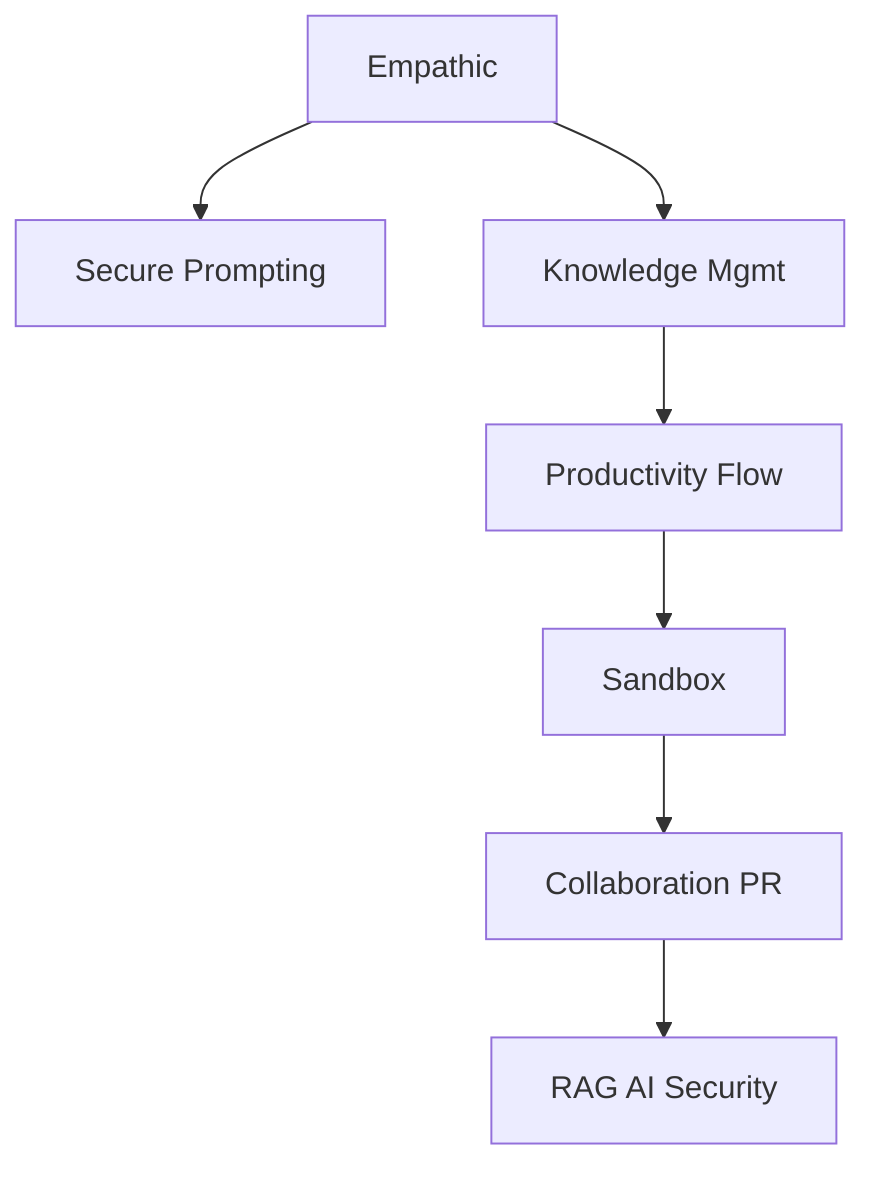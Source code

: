 graph TD;
  A[Empathic] --> B[Secure Prompting];
  A --> C[Knowledge Mgmt];
  C --> D[Productivity Flow];
  D --> E[Sandbox];
  E --> F[Collaboration PR];
  F --> G[RAG AI Security];